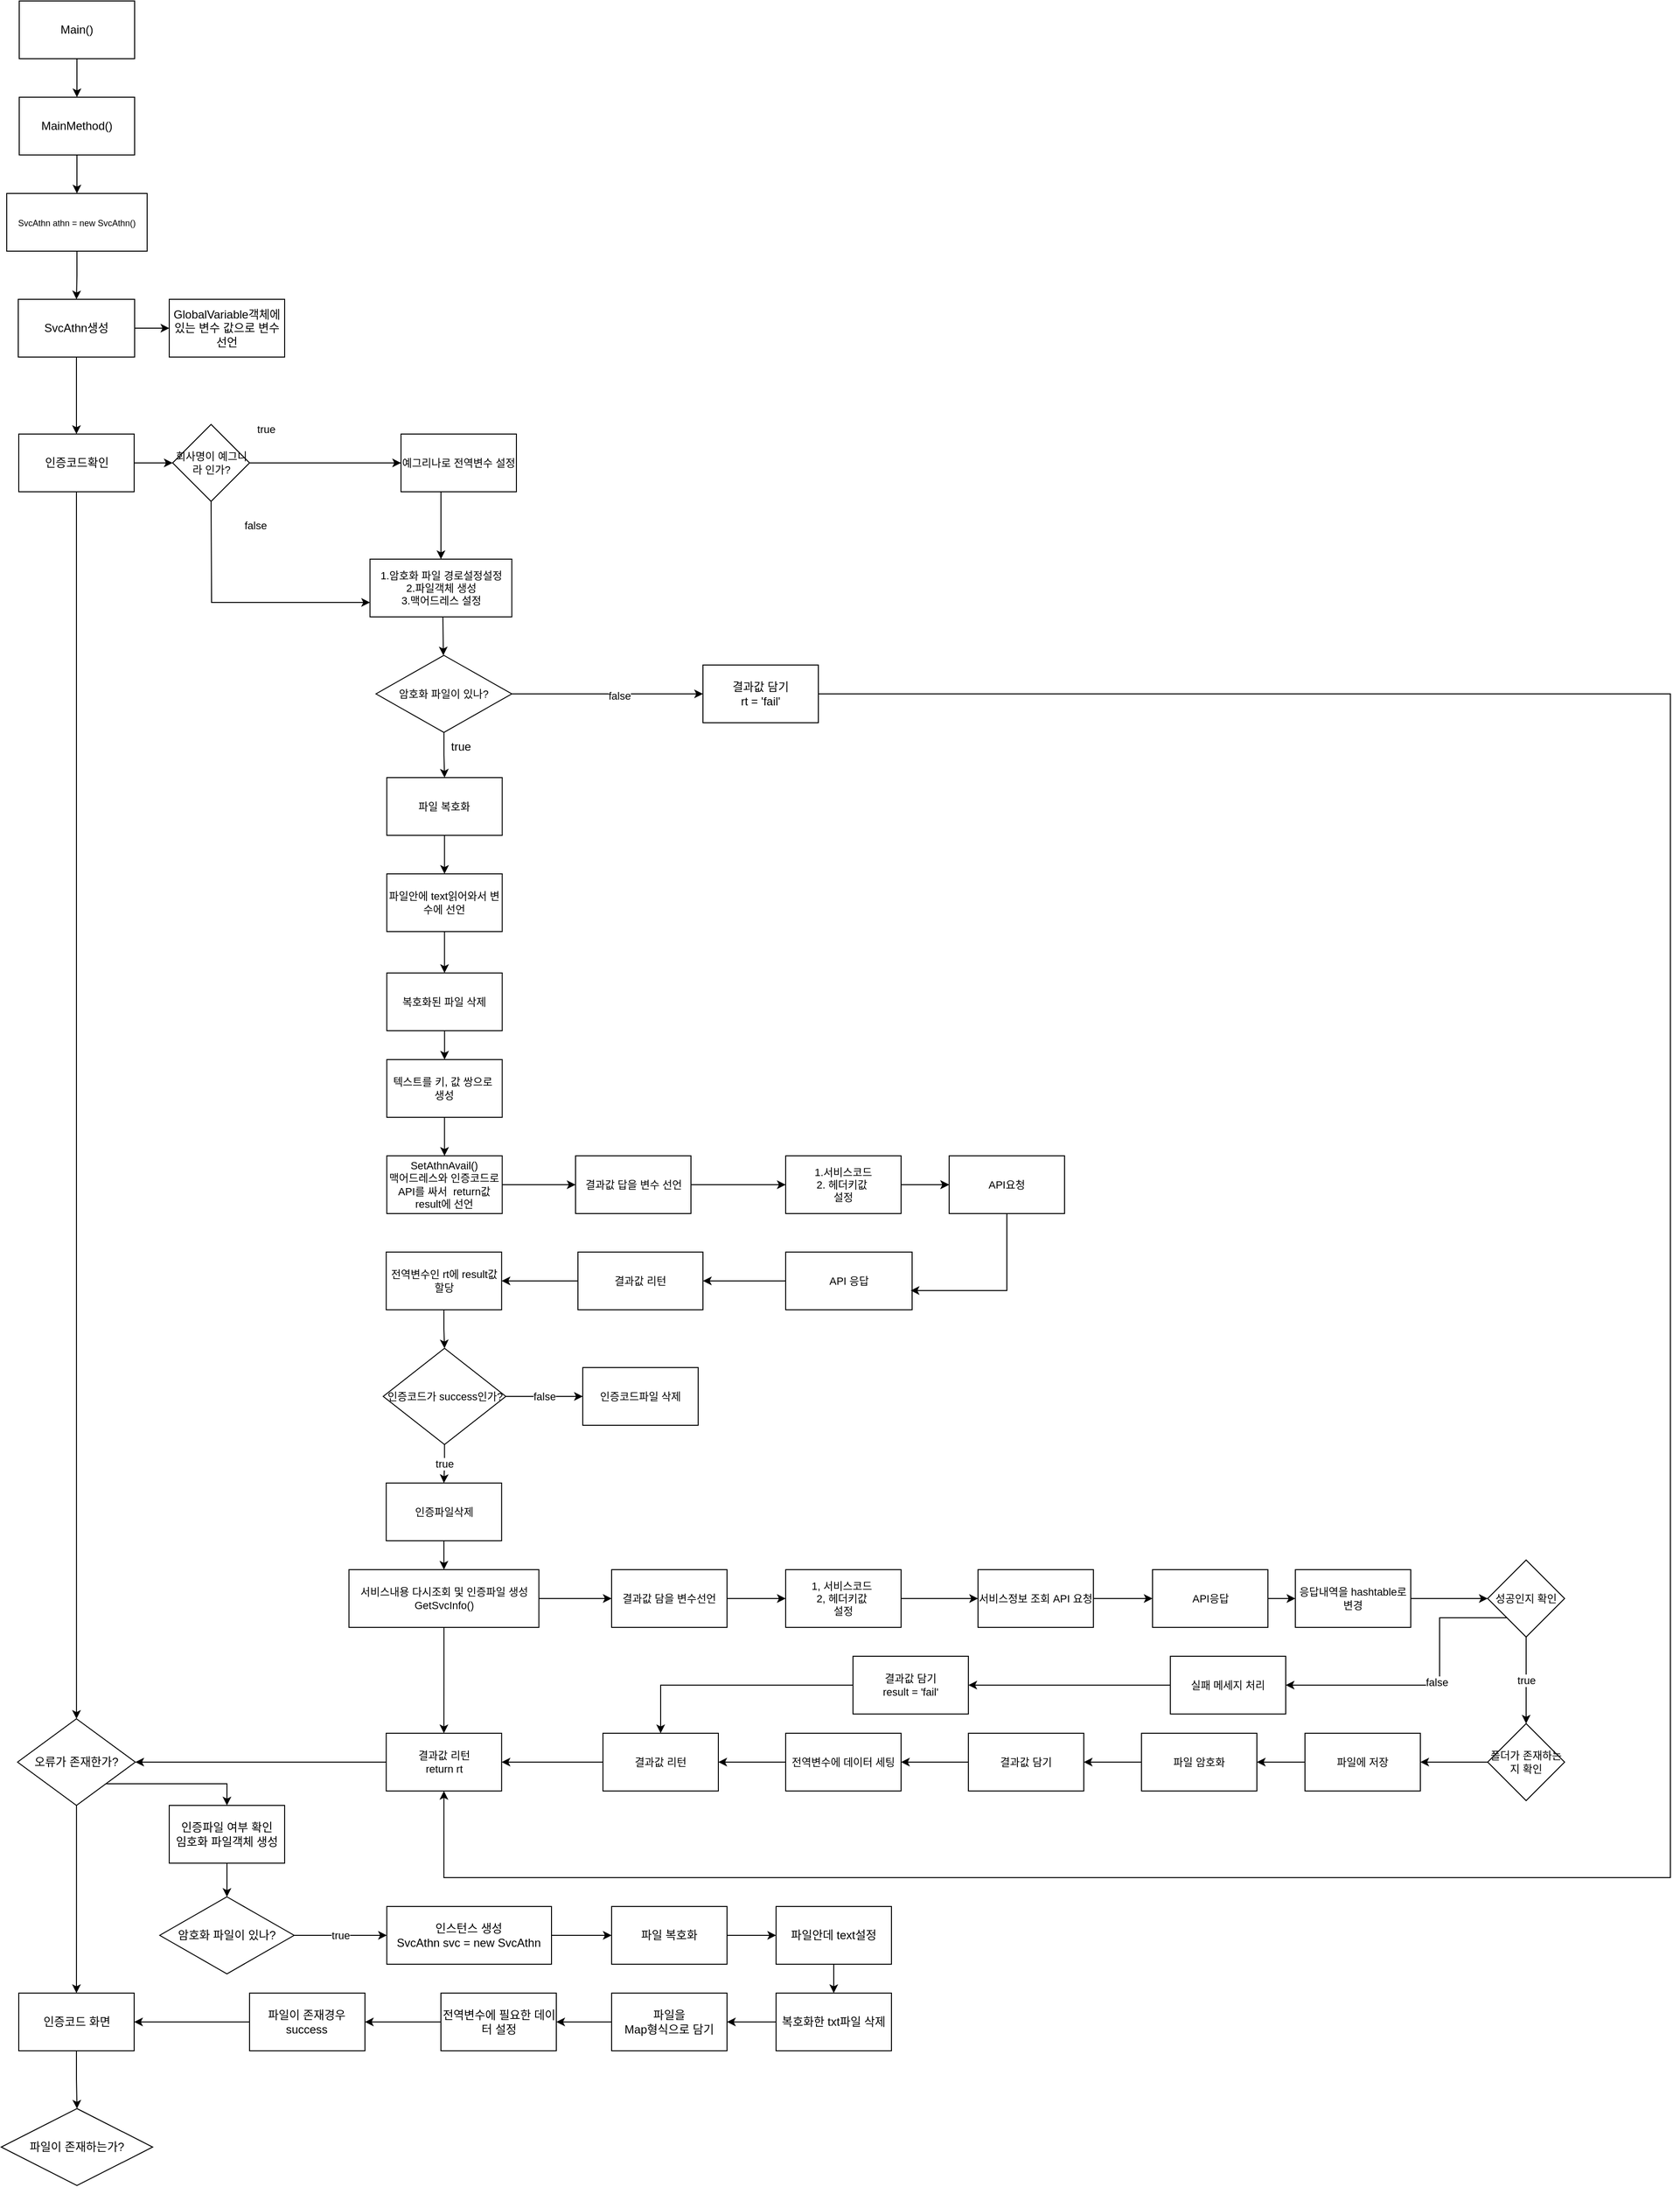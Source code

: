 <mxfile version="20.3.3" type="github">
  <diagram id="MAdHZuQtxRqNlHEqhnJB" name="순서도">
    <mxGraphModel dx="1185" dy="662" grid="1" gridSize="10" guides="1" tooltips="1" connect="1" arrows="1" fold="1" page="1" pageScale="1" pageWidth="1920" pageHeight="1200" math="0" shadow="0">
      <root>
        <mxCell id="0" />
        <mxCell id="1" parent="0" />
        <mxCell id="CQsBSXjhsrfqwExQ2lPQ-1" style="edgeStyle=orthogonalEdgeStyle;rounded=0;orthogonalLoop=1;jettySize=auto;html=1;" parent="1" source="CQsBSXjhsrfqwExQ2lPQ-2" target="CQsBSXjhsrfqwExQ2lPQ-4" edge="1">
          <mxGeometry relative="1" as="geometry" />
        </mxCell>
        <mxCell id="CQsBSXjhsrfqwExQ2lPQ-2" value="Main()" style="rounded=0;whiteSpace=wrap;html=1;" parent="1" vertex="1">
          <mxGeometry x="113" y="20" width="120" height="60" as="geometry" />
        </mxCell>
        <mxCell id="CQsBSXjhsrfqwExQ2lPQ-3" value="" style="edgeStyle=orthogonalEdgeStyle;rounded=0;orthogonalLoop=1;jettySize=auto;html=1;" parent="1" source="CQsBSXjhsrfqwExQ2lPQ-4" target="CQsBSXjhsrfqwExQ2lPQ-6" edge="1">
          <mxGeometry relative="1" as="geometry" />
        </mxCell>
        <mxCell id="CQsBSXjhsrfqwExQ2lPQ-4" value="MainMethod()" style="whiteSpace=wrap;html=1;" parent="1" vertex="1">
          <mxGeometry x="113" y="120" width="120" height="60" as="geometry" />
        </mxCell>
        <mxCell id="CQsBSXjhsrfqwExQ2lPQ-5" value="" style="edgeStyle=orthogonalEdgeStyle;rounded=0;orthogonalLoop=1;jettySize=auto;html=1;fontSize=11;" parent="1" source="CQsBSXjhsrfqwExQ2lPQ-6" target="CQsBSXjhsrfqwExQ2lPQ-9" edge="1">
          <mxGeometry relative="1" as="geometry" />
        </mxCell>
        <mxCell id="CQsBSXjhsrfqwExQ2lPQ-6" value="&lt;font style=&quot;font-size: 9px;&quot;&gt;SvcAthn athn = new SvcAthn()&lt;/font&gt;" style="whiteSpace=wrap;html=1;" parent="1" vertex="1">
          <mxGeometry x="100" y="220" width="146" height="60" as="geometry" />
        </mxCell>
        <mxCell id="CQsBSXjhsrfqwExQ2lPQ-7" value="" style="edgeStyle=orthogonalEdgeStyle;rounded=0;orthogonalLoop=1;jettySize=auto;html=1;fontSize=11;" parent="1" source="CQsBSXjhsrfqwExQ2lPQ-9" target="CQsBSXjhsrfqwExQ2lPQ-10" edge="1">
          <mxGeometry relative="1" as="geometry" />
        </mxCell>
        <mxCell id="CQsBSXjhsrfqwExQ2lPQ-8" value="" style="edgeStyle=orthogonalEdgeStyle;rounded=0;orthogonalLoop=1;jettySize=auto;html=1;fontSize=11;" parent="1" source="CQsBSXjhsrfqwExQ2lPQ-9" target="CQsBSXjhsrfqwExQ2lPQ-12" edge="1">
          <mxGeometry relative="1" as="geometry" />
        </mxCell>
        <mxCell id="CQsBSXjhsrfqwExQ2lPQ-9" value="SvcAthn생성" style="whiteSpace=wrap;html=1;" parent="1" vertex="1">
          <mxGeometry x="112" y="330" width="121" height="60" as="geometry" />
        </mxCell>
        <mxCell id="CQsBSXjhsrfqwExQ2lPQ-10" value="GlobalVariable객체에 있는 변수 값으로 변수 선언" style="whiteSpace=wrap;html=1;" parent="1" vertex="1">
          <mxGeometry x="269" y="330" width="120" height="60" as="geometry" />
        </mxCell>
        <mxCell id="CQsBSXjhsrfqwExQ2lPQ-11" value="" style="edgeStyle=orthogonalEdgeStyle;rounded=0;orthogonalLoop=1;jettySize=auto;html=1;fontSize=11;" parent="1" source="CQsBSXjhsrfqwExQ2lPQ-12" target="CQsBSXjhsrfqwExQ2lPQ-15" edge="1">
          <mxGeometry relative="1" as="geometry">
            <mxPoint x="312.5" y="500" as="targetPoint" />
          </mxGeometry>
        </mxCell>
        <mxCell id="f3ThY1ECnz5396Y3haZc-11" value="" style="edgeStyle=orthogonalEdgeStyle;rounded=0;orthogonalLoop=1;jettySize=auto;html=1;" edge="1" parent="1" source="CQsBSXjhsrfqwExQ2lPQ-12" target="f3ThY1ECnz5396Y3haZc-10">
          <mxGeometry relative="1" as="geometry" />
        </mxCell>
        <mxCell id="CQsBSXjhsrfqwExQ2lPQ-12" value="인증코드확인" style="whiteSpace=wrap;html=1;" parent="1" vertex="1">
          <mxGeometry x="112.5" y="470" width="120" height="60" as="geometry" />
        </mxCell>
        <mxCell id="CQsBSXjhsrfqwExQ2lPQ-13" value="" style="edgeStyle=orthogonalEdgeStyle;rounded=0;orthogonalLoop=1;jettySize=auto;html=1;fontSize=11;" parent="1" source="CQsBSXjhsrfqwExQ2lPQ-15" target="CQsBSXjhsrfqwExQ2lPQ-16" edge="1">
          <mxGeometry relative="1" as="geometry" />
        </mxCell>
        <mxCell id="CQsBSXjhsrfqwExQ2lPQ-14" value="" style="edgeStyle=orthogonalEdgeStyle;rounded=0;orthogonalLoop=1;jettySize=auto;html=1;fontSize=11;" parent="1" source="CQsBSXjhsrfqwExQ2lPQ-15" target="CQsBSXjhsrfqwExQ2lPQ-18" edge="1">
          <mxGeometry relative="1" as="geometry" />
        </mxCell>
        <mxCell id="CQsBSXjhsrfqwExQ2lPQ-15" value="회사명이 예그니라 인가?" style="rhombus;whiteSpace=wrap;html=1;fontSize=11;" parent="1" vertex="1">
          <mxGeometry x="272.5" y="460" width="80" height="80" as="geometry" />
        </mxCell>
        <mxCell id="CQsBSXjhsrfqwExQ2lPQ-16" value="예그리나로 전역변수 설정&lt;br&gt;" style="whiteSpace=wrap;html=1;fontSize=11;" parent="1" vertex="1">
          <mxGeometry x="510" y="470" width="120" height="60" as="geometry" />
        </mxCell>
        <mxCell id="CQsBSXjhsrfqwExQ2lPQ-18" value="1.암호화 파일 경로설정설정&lt;br&gt;2.파일객체 생성&lt;br&gt;3.맥어드레스 설정" style="whiteSpace=wrap;html=1;fontSize=11;" parent="1" vertex="1">
          <mxGeometry x="477.75" y="600" width="147.5" height="60" as="geometry" />
        </mxCell>
        <mxCell id="CQsBSXjhsrfqwExQ2lPQ-19" value="true" style="text;html=1;strokeColor=none;fillColor=none;align=center;verticalAlign=middle;whiteSpace=wrap;rounded=0;fontSize=11;" parent="1" vertex="1">
          <mxGeometry x="340" y="450" width="60" height="30" as="geometry" />
        </mxCell>
        <mxCell id="CQsBSXjhsrfqwExQ2lPQ-20" value="false" style="text;html=1;strokeColor=none;fillColor=none;align=center;verticalAlign=middle;whiteSpace=wrap;rounded=0;fontSize=11;" parent="1" vertex="1">
          <mxGeometry x="329" y="550" width="60" height="30" as="geometry" />
        </mxCell>
        <mxCell id="CQsBSXjhsrfqwExQ2lPQ-21" style="edgeStyle=orthogonalEdgeStyle;rounded=0;orthogonalLoop=1;jettySize=auto;html=1;exitX=0.5;exitY=1;exitDx=0;exitDy=0;fontSize=11;" parent="1" source="CQsBSXjhsrfqwExQ2lPQ-20" target="CQsBSXjhsrfqwExQ2lPQ-20" edge="1">
          <mxGeometry relative="1" as="geometry" />
        </mxCell>
        <mxCell id="CQsBSXjhsrfqwExQ2lPQ-22" value="" style="edgeStyle=orthogonalEdgeStyle;rounded=0;orthogonalLoop=1;jettySize=auto;html=1;fontSize=11;" parent="1" source="CQsBSXjhsrfqwExQ2lPQ-23" target="CQsBSXjhsrfqwExQ2lPQ-25" edge="1">
          <mxGeometry relative="1" as="geometry" />
        </mxCell>
        <mxCell id="j7D_HxCT9x_4Uurpp4O8-20" value="" style="edgeStyle=orthogonalEdgeStyle;rounded=0;orthogonalLoop=1;jettySize=auto;html=1;" edge="1" parent="1" source="CQsBSXjhsrfqwExQ2lPQ-23" target="j7D_HxCT9x_4Uurpp4O8-7">
          <mxGeometry relative="1" as="geometry">
            <Array as="points">
              <mxPoint x="780" y="740" />
              <mxPoint x="780" y="740" />
            </Array>
          </mxGeometry>
        </mxCell>
        <mxCell id="f3ThY1ECnz5396Y3haZc-14" value="false" style="edgeLabel;html=1;align=center;verticalAlign=middle;resizable=0;points=[];" vertex="1" connectable="0" parent="j7D_HxCT9x_4Uurpp4O8-20">
          <mxGeometry x="0.121" y="-2" relative="1" as="geometry">
            <mxPoint as="offset" />
          </mxGeometry>
        </mxCell>
        <mxCell id="CQsBSXjhsrfqwExQ2lPQ-23" value="암호화 파일이 있나?" style="rhombus;whiteSpace=wrap;html=1;fontSize=11;" parent="1" vertex="1">
          <mxGeometry x="484" y="700" width="141.25" height="80" as="geometry" />
        </mxCell>
        <mxCell id="CQsBSXjhsrfqwExQ2lPQ-24" value="" style="edgeStyle=orthogonalEdgeStyle;rounded=0;orthogonalLoop=1;jettySize=auto;html=1;fontSize=11;" parent="1" source="CQsBSXjhsrfqwExQ2lPQ-25" target="CQsBSXjhsrfqwExQ2lPQ-28" edge="1">
          <mxGeometry relative="1" as="geometry" />
        </mxCell>
        <mxCell id="CQsBSXjhsrfqwExQ2lPQ-25" value="파일 복호화" style="whiteSpace=wrap;html=1;fontSize=11;" parent="1" vertex="1">
          <mxGeometry x="495.25" y="827" width="120" height="60" as="geometry" />
        </mxCell>
        <mxCell id="CQsBSXjhsrfqwExQ2lPQ-27" value="" style="edgeStyle=orthogonalEdgeStyle;rounded=0;orthogonalLoop=1;jettySize=auto;html=1;fontSize=11;" parent="1" source="CQsBSXjhsrfqwExQ2lPQ-28" target="CQsBSXjhsrfqwExQ2lPQ-30" edge="1">
          <mxGeometry relative="1" as="geometry" />
        </mxCell>
        <mxCell id="CQsBSXjhsrfqwExQ2lPQ-28" value="파일안에 text읽어와서 변수에 선언" style="whiteSpace=wrap;html=1;fontSize=11;" parent="1" vertex="1">
          <mxGeometry x="495.25" y="927" width="120" height="60" as="geometry" />
        </mxCell>
        <mxCell id="CQsBSXjhsrfqwExQ2lPQ-29" value="" style="edgeStyle=orthogonalEdgeStyle;rounded=0;orthogonalLoop=1;jettySize=auto;html=1;fontSize=11;" parent="1" source="CQsBSXjhsrfqwExQ2lPQ-30" target="CQsBSXjhsrfqwExQ2lPQ-32" edge="1">
          <mxGeometry relative="1" as="geometry" />
        </mxCell>
        <mxCell id="CQsBSXjhsrfqwExQ2lPQ-30" value="복호화된 파일 삭제" style="whiteSpace=wrap;html=1;fontSize=11;" parent="1" vertex="1">
          <mxGeometry x="495.25" y="1030" width="120" height="60" as="geometry" />
        </mxCell>
        <mxCell id="CQsBSXjhsrfqwExQ2lPQ-31" value="" style="edgeStyle=orthogonalEdgeStyle;rounded=0;orthogonalLoop=1;jettySize=auto;html=1;fontSize=11;entryX=0.5;entryY=0;entryDx=0;entryDy=0;" parent="1" source="CQsBSXjhsrfqwExQ2lPQ-32" target="CQsBSXjhsrfqwExQ2lPQ-35" edge="1">
          <mxGeometry relative="1" as="geometry" />
        </mxCell>
        <mxCell id="CQsBSXjhsrfqwExQ2lPQ-32" value="텍스트를 키, 값 쌍으로&amp;nbsp; 생성" style="whiteSpace=wrap;html=1;fontSize=11;" parent="1" vertex="1">
          <mxGeometry x="495.25" y="1120" width="120" height="60" as="geometry" />
        </mxCell>
        <mxCell id="CQsBSXjhsrfqwExQ2lPQ-33" value="" style="edgeStyle=orthogonalEdgeStyle;rounded=0;orthogonalLoop=1;jettySize=auto;html=1;fontSize=11;" parent="1" source="CQsBSXjhsrfqwExQ2lPQ-35" target="CQsBSXjhsrfqwExQ2lPQ-37" edge="1">
          <mxGeometry relative="1" as="geometry" />
        </mxCell>
        <mxCell id="CQsBSXjhsrfqwExQ2lPQ-35" value="SetAthnAvail()&lt;br&gt;맥어드레스와 인증코드로 API를 싸서&amp;nbsp; return값&lt;br&gt;result에 선언" style="rounded=0;whiteSpace=wrap;html=1;fontSize=11;" parent="1" vertex="1">
          <mxGeometry x="495.25" y="1220" width="120" height="60" as="geometry" />
        </mxCell>
        <mxCell id="CQsBSXjhsrfqwExQ2lPQ-36" value="" style="edgeStyle=orthogonalEdgeStyle;rounded=0;orthogonalLoop=1;jettySize=auto;html=1;fontSize=11;" parent="1" source="CQsBSXjhsrfqwExQ2lPQ-37" target="CQsBSXjhsrfqwExQ2lPQ-39" edge="1">
          <mxGeometry relative="1" as="geometry" />
        </mxCell>
        <mxCell id="CQsBSXjhsrfqwExQ2lPQ-37" value="결과값 답을 변수 선언" style="whiteSpace=wrap;html=1;fontSize=11;rounded=0;" parent="1" vertex="1">
          <mxGeometry x="691.5" y="1220" width="120" height="60" as="geometry" />
        </mxCell>
        <mxCell id="CQsBSXjhsrfqwExQ2lPQ-38" value="" style="edgeStyle=orthogonalEdgeStyle;rounded=0;orthogonalLoop=1;jettySize=auto;html=1;fontSize=11;" parent="1" source="CQsBSXjhsrfqwExQ2lPQ-39" target="CQsBSXjhsrfqwExQ2lPQ-41" edge="1">
          <mxGeometry relative="1" as="geometry" />
        </mxCell>
        <mxCell id="j7D_HxCT9x_4Uurpp4O8-30" value="" style="edgeStyle=orthogonalEdgeStyle;rounded=0;orthogonalLoop=1;jettySize=auto;html=1;" edge="1" parent="1" source="CQsBSXjhsrfqwExQ2lPQ-39" target="CQsBSXjhsrfqwExQ2lPQ-41">
          <mxGeometry relative="1" as="geometry" />
        </mxCell>
        <mxCell id="CQsBSXjhsrfqwExQ2lPQ-39" value="1.서비스코드&lt;br&gt;2. 헤더키값&amp;nbsp;&lt;br&gt;설정" style="whiteSpace=wrap;html=1;fontSize=11;rounded=0;" parent="1" vertex="1">
          <mxGeometry x="910" y="1220" width="120" height="60" as="geometry" />
        </mxCell>
        <mxCell id="CQsBSXjhsrfqwExQ2lPQ-41" value="API요청&lt;br&gt;" style="whiteSpace=wrap;html=1;fontSize=11;rounded=0;" parent="1" vertex="1">
          <mxGeometry x="1080" y="1220" width="120" height="60" as="geometry" />
        </mxCell>
        <mxCell id="j7D_HxCT9x_4Uurpp4O8-28" value="" style="edgeStyle=orthogonalEdgeStyle;rounded=0;orthogonalLoop=1;jettySize=auto;html=1;" edge="1" parent="1" source="CQsBSXjhsrfqwExQ2lPQ-43" target="CQsBSXjhsrfqwExQ2lPQ-44">
          <mxGeometry relative="1" as="geometry" />
        </mxCell>
        <mxCell id="CQsBSXjhsrfqwExQ2lPQ-43" value="API 응답" style="whiteSpace=wrap;html=1;fontSize=11;rounded=0;" parent="1" vertex="1">
          <mxGeometry x="910" y="1320" width="131.5" height="60" as="geometry" />
        </mxCell>
        <mxCell id="j7D_HxCT9x_4Uurpp4O8-29" style="edgeStyle=orthogonalEdgeStyle;rounded=0;orthogonalLoop=1;jettySize=auto;html=1;entryX=1;entryY=0.5;entryDx=0;entryDy=0;" edge="1" parent="1" source="CQsBSXjhsrfqwExQ2lPQ-44" target="CQsBSXjhsrfqwExQ2lPQ-46">
          <mxGeometry relative="1" as="geometry" />
        </mxCell>
        <mxCell id="CQsBSXjhsrfqwExQ2lPQ-44" value="결과값 리턴" style="rounded=0;whiteSpace=wrap;html=1;fontSize=11;" parent="1" vertex="1">
          <mxGeometry x="694" y="1320" width="130" height="60" as="geometry" />
        </mxCell>
        <mxCell id="CQsBSXjhsrfqwExQ2lPQ-45" value="" style="edgeStyle=orthogonalEdgeStyle;rounded=0;orthogonalLoop=1;jettySize=auto;html=1;fontSize=11;" parent="1" source="CQsBSXjhsrfqwExQ2lPQ-46" target="CQsBSXjhsrfqwExQ2lPQ-48" edge="1">
          <mxGeometry relative="1" as="geometry" />
        </mxCell>
        <mxCell id="CQsBSXjhsrfqwExQ2lPQ-46" value="전역변수인 rt에 result값 할당" style="whiteSpace=wrap;html=1;fontSize=11;rounded=0;" parent="1" vertex="1">
          <mxGeometry x="494.62" y="1320" width="120" height="60" as="geometry" />
        </mxCell>
        <mxCell id="CQsBSXjhsrfqwExQ2lPQ-47" value="true" style="edgeStyle=orthogonalEdgeStyle;rounded=0;orthogonalLoop=1;jettySize=auto;html=1;fontSize=11;" parent="1" source="CQsBSXjhsrfqwExQ2lPQ-48" target="CQsBSXjhsrfqwExQ2lPQ-50" edge="1">
          <mxGeometry relative="1" as="geometry" />
        </mxCell>
        <mxCell id="j7D_HxCT9x_4Uurpp4O8-2" value="false" style="edgeStyle=orthogonalEdgeStyle;rounded=0;orthogonalLoop=1;jettySize=auto;html=1;" edge="1" parent="1" source="CQsBSXjhsrfqwExQ2lPQ-48" target="j7D_HxCT9x_4Uurpp4O8-1">
          <mxGeometry relative="1" as="geometry" />
        </mxCell>
        <mxCell id="CQsBSXjhsrfqwExQ2lPQ-48" value="인증코드가 success인가?" style="rhombus;whiteSpace=wrap;html=1;fontSize=11;rounded=0;" parent="1" vertex="1">
          <mxGeometry x="491.5" y="1420" width="127.5" height="100" as="geometry" />
        </mxCell>
        <mxCell id="CQsBSXjhsrfqwExQ2lPQ-49" value="" style="edgeStyle=orthogonalEdgeStyle;rounded=0;orthogonalLoop=1;jettySize=auto;html=1;fontSize=11;" parent="1" source="CQsBSXjhsrfqwExQ2lPQ-50" target="CQsBSXjhsrfqwExQ2lPQ-52" edge="1">
          <mxGeometry relative="1" as="geometry" />
        </mxCell>
        <mxCell id="CQsBSXjhsrfqwExQ2lPQ-50" value="인증파일삭제" style="whiteSpace=wrap;html=1;fontSize=11;rounded=0;" parent="1" vertex="1">
          <mxGeometry x="494.62" y="1560" width="120" height="60" as="geometry" />
        </mxCell>
        <mxCell id="CQsBSXjhsrfqwExQ2lPQ-51" value="" style="edgeStyle=orthogonalEdgeStyle;rounded=0;orthogonalLoop=1;jettySize=auto;html=1;fontSize=11;" parent="1" source="CQsBSXjhsrfqwExQ2lPQ-52" target="CQsBSXjhsrfqwExQ2lPQ-54" edge="1">
          <mxGeometry relative="1" as="geometry" />
        </mxCell>
        <mxCell id="f3ThY1ECnz5396Y3haZc-7" value="" style="edgeStyle=orthogonalEdgeStyle;rounded=0;orthogonalLoop=1;jettySize=auto;html=1;" edge="1" parent="1" source="CQsBSXjhsrfqwExQ2lPQ-52" target="f3ThY1ECnz5396Y3haZc-6">
          <mxGeometry relative="1" as="geometry" />
        </mxCell>
        <mxCell id="CQsBSXjhsrfqwExQ2lPQ-52" value="서비스내용 다시조회 및 인증파일 생성&lt;br&gt;GetSvcInfo()" style="whiteSpace=wrap;html=1;fontSize=11;rounded=0;" parent="1" vertex="1">
          <mxGeometry x="455.87" y="1650" width="197.5" height="60" as="geometry" />
        </mxCell>
        <mxCell id="CQsBSXjhsrfqwExQ2lPQ-53" value="" style="edgeStyle=orthogonalEdgeStyle;rounded=0;orthogonalLoop=1;jettySize=auto;html=1;fontSize=11;" parent="1" source="CQsBSXjhsrfqwExQ2lPQ-54" target="CQsBSXjhsrfqwExQ2lPQ-56" edge="1">
          <mxGeometry relative="1" as="geometry" />
        </mxCell>
        <mxCell id="CQsBSXjhsrfqwExQ2lPQ-54" value="결과값 담을 변수선언" style="whiteSpace=wrap;html=1;fontSize=11;rounded=0;" parent="1" vertex="1">
          <mxGeometry x="729" y="1650" width="120" height="60" as="geometry" />
        </mxCell>
        <mxCell id="CQsBSXjhsrfqwExQ2lPQ-55" value="" style="edgeStyle=orthogonalEdgeStyle;rounded=0;orthogonalLoop=1;jettySize=auto;html=1;fontSize=11;" parent="1" source="CQsBSXjhsrfqwExQ2lPQ-56" target="CQsBSXjhsrfqwExQ2lPQ-58" edge="1">
          <mxGeometry relative="1" as="geometry" />
        </mxCell>
        <mxCell id="CQsBSXjhsrfqwExQ2lPQ-56" value="1, 서비스코드&amp;nbsp;&lt;br&gt;2, 헤더키값&amp;nbsp;&lt;br&gt;설정" style="whiteSpace=wrap;html=1;fontSize=11;rounded=0;" parent="1" vertex="1">
          <mxGeometry x="910" y="1650" width="120" height="60" as="geometry" />
        </mxCell>
        <mxCell id="CQsBSXjhsrfqwExQ2lPQ-57" value="" style="edgeStyle=orthogonalEdgeStyle;rounded=0;orthogonalLoop=1;jettySize=auto;html=1;fontSize=11;" parent="1" source="CQsBSXjhsrfqwExQ2lPQ-58" target="CQsBSXjhsrfqwExQ2lPQ-60" edge="1">
          <mxGeometry relative="1" as="geometry" />
        </mxCell>
        <mxCell id="CQsBSXjhsrfqwExQ2lPQ-58" value="서비스정보 조회 API 요청" style="whiteSpace=wrap;html=1;fontSize=11;rounded=0;" parent="1" vertex="1">
          <mxGeometry x="1110" y="1650" width="120" height="60" as="geometry" />
        </mxCell>
        <mxCell id="CQsBSXjhsrfqwExQ2lPQ-59" value="" style="edgeStyle=orthogonalEdgeStyle;rounded=0;orthogonalLoop=1;jettySize=auto;html=1;fontSize=11;" parent="1" source="CQsBSXjhsrfqwExQ2lPQ-60" target="CQsBSXjhsrfqwExQ2lPQ-62" edge="1">
          <mxGeometry relative="1" as="geometry" />
        </mxCell>
        <mxCell id="CQsBSXjhsrfqwExQ2lPQ-60" value="API응답" style="whiteSpace=wrap;html=1;fontSize=11;rounded=0;" parent="1" vertex="1">
          <mxGeometry x="1291.5" y="1650" width="120" height="60" as="geometry" />
        </mxCell>
        <mxCell id="CQsBSXjhsrfqwExQ2lPQ-61" value="" style="edgeStyle=orthogonalEdgeStyle;rounded=0;orthogonalLoop=1;jettySize=auto;html=1;fontSize=11;" parent="1" source="CQsBSXjhsrfqwExQ2lPQ-62" target="CQsBSXjhsrfqwExQ2lPQ-65" edge="1">
          <mxGeometry relative="1" as="geometry" />
        </mxCell>
        <mxCell id="CQsBSXjhsrfqwExQ2lPQ-62" value="응답내역을 hashtable로 변경" style="whiteSpace=wrap;html=1;fontSize=11;rounded=0;" parent="1" vertex="1">
          <mxGeometry x="1440" y="1650" width="120" height="60" as="geometry" />
        </mxCell>
        <mxCell id="CQsBSXjhsrfqwExQ2lPQ-63" value="true" style="edgeStyle=orthogonalEdgeStyle;rounded=0;orthogonalLoop=1;jettySize=auto;html=1;fontSize=11;" parent="1" source="CQsBSXjhsrfqwExQ2lPQ-65" target="CQsBSXjhsrfqwExQ2lPQ-67" edge="1">
          <mxGeometry relative="1" as="geometry">
            <mxPoint x="1851.5" y="1780.0" as="targetPoint" />
          </mxGeometry>
        </mxCell>
        <mxCell id="f3ThY1ECnz5396Y3haZc-3" style="edgeStyle=orthogonalEdgeStyle;rounded=0;orthogonalLoop=1;jettySize=auto;html=1;exitX=0;exitY=1;exitDx=0;exitDy=0;entryX=1;entryY=0.5;entryDx=0;entryDy=0;" edge="1" parent="1" source="CQsBSXjhsrfqwExQ2lPQ-65" target="CQsBSXjhsrfqwExQ2lPQ-76">
          <mxGeometry relative="1" as="geometry">
            <Array as="points">
              <mxPoint x="1590" y="1700" />
              <mxPoint x="1590" y="1770" />
            </Array>
          </mxGeometry>
        </mxCell>
        <mxCell id="f3ThY1ECnz5396Y3haZc-4" value="false" style="edgeLabel;html=1;align=center;verticalAlign=middle;resizable=0;points=[];" vertex="1" connectable="0" parent="f3ThY1ECnz5396Y3haZc-3">
          <mxGeometry x="-0.046" y="-3" relative="1" as="geometry">
            <mxPoint as="offset" />
          </mxGeometry>
        </mxCell>
        <mxCell id="CQsBSXjhsrfqwExQ2lPQ-65" value="성공인지 확인" style="rhombus;whiteSpace=wrap;html=1;fontSize=11;rounded=0;" parent="1" vertex="1">
          <mxGeometry x="1640" y="1640" width="80" height="80" as="geometry" />
        </mxCell>
        <mxCell id="CQsBSXjhsrfqwExQ2lPQ-66" value="" style="edgeStyle=orthogonalEdgeStyle;rounded=0;orthogonalLoop=1;jettySize=auto;html=1;fontSize=11;" parent="1" source="CQsBSXjhsrfqwExQ2lPQ-67" target="CQsBSXjhsrfqwExQ2lPQ-69" edge="1">
          <mxGeometry relative="1" as="geometry" />
        </mxCell>
        <mxCell id="CQsBSXjhsrfqwExQ2lPQ-67" value="폴더가 존재하는지 확인" style="rhombus;whiteSpace=wrap;html=1;fontSize=11;" parent="1" vertex="1">
          <mxGeometry x="1640" y="1810.0" width="80" height="80" as="geometry" />
        </mxCell>
        <mxCell id="CQsBSXjhsrfqwExQ2lPQ-68" value="" style="edgeStyle=orthogonalEdgeStyle;rounded=0;orthogonalLoop=1;jettySize=auto;html=1;fontSize=11;" parent="1" source="CQsBSXjhsrfqwExQ2lPQ-69" target="CQsBSXjhsrfqwExQ2lPQ-71" edge="1">
          <mxGeometry relative="1" as="geometry" />
        </mxCell>
        <mxCell id="CQsBSXjhsrfqwExQ2lPQ-69" value="파일에 저장" style="whiteSpace=wrap;html=1;fontSize=11;" parent="1" vertex="1">
          <mxGeometry x="1450" y="1820.0" width="120" height="60" as="geometry" />
        </mxCell>
        <mxCell id="CQsBSXjhsrfqwExQ2lPQ-70" value="" style="edgeStyle=orthogonalEdgeStyle;rounded=0;orthogonalLoop=1;jettySize=auto;html=1;fontSize=11;" parent="1" source="CQsBSXjhsrfqwExQ2lPQ-71" target="CQsBSXjhsrfqwExQ2lPQ-73" edge="1">
          <mxGeometry relative="1" as="geometry" />
        </mxCell>
        <mxCell id="CQsBSXjhsrfqwExQ2lPQ-71" value="파일 암호화" style="whiteSpace=wrap;html=1;fontSize=11;" parent="1" vertex="1">
          <mxGeometry x="1280" y="1820.0" width="120" height="60" as="geometry" />
        </mxCell>
        <mxCell id="CQsBSXjhsrfqwExQ2lPQ-72" value="" style="edgeStyle=orthogonalEdgeStyle;rounded=0;orthogonalLoop=1;jettySize=auto;html=1;fontSize=11;" parent="1" source="CQsBSXjhsrfqwExQ2lPQ-73" target="CQsBSXjhsrfqwExQ2lPQ-75" edge="1">
          <mxGeometry relative="1" as="geometry" />
        </mxCell>
        <mxCell id="CQsBSXjhsrfqwExQ2lPQ-73" value="결과값 담기" style="whiteSpace=wrap;html=1;fontSize=11;" parent="1" vertex="1">
          <mxGeometry x="1100" y="1820.0" width="120" height="60" as="geometry" />
        </mxCell>
        <mxCell id="CQsBSXjhsrfqwExQ2lPQ-74" value="" style="edgeStyle=orthogonalEdgeStyle;rounded=0;orthogonalLoop=1;jettySize=auto;html=1;fontSize=11;" parent="1" source="CQsBSXjhsrfqwExQ2lPQ-75" target="CQsBSXjhsrfqwExQ2lPQ-77" edge="1">
          <mxGeometry relative="1" as="geometry" />
        </mxCell>
        <mxCell id="CQsBSXjhsrfqwExQ2lPQ-75" value="전역변수에 데이터 세팅" style="whiteSpace=wrap;html=1;fontSize=11;" parent="1" vertex="1">
          <mxGeometry x="910.0" y="1820.0" width="120" height="60" as="geometry" />
        </mxCell>
        <mxCell id="f3ThY1ECnz5396Y3haZc-2" value="" style="edgeStyle=orthogonalEdgeStyle;rounded=0;orthogonalLoop=1;jettySize=auto;html=1;" edge="1" parent="1" source="CQsBSXjhsrfqwExQ2lPQ-76" target="f3ThY1ECnz5396Y3haZc-1">
          <mxGeometry relative="1" as="geometry" />
        </mxCell>
        <mxCell id="CQsBSXjhsrfqwExQ2lPQ-76" value="실패 메세지 처리" style="whiteSpace=wrap;html=1;fontSize=11;rounded=0;" parent="1" vertex="1">
          <mxGeometry x="1310" y="1740" width="120" height="60" as="geometry" />
        </mxCell>
        <mxCell id="f3ThY1ECnz5396Y3haZc-8" style="edgeStyle=orthogonalEdgeStyle;rounded=0;orthogonalLoop=1;jettySize=auto;html=1;entryX=1;entryY=0.5;entryDx=0;entryDy=0;" edge="1" parent="1" source="CQsBSXjhsrfqwExQ2lPQ-77" target="f3ThY1ECnz5396Y3haZc-6">
          <mxGeometry relative="1" as="geometry" />
        </mxCell>
        <mxCell id="CQsBSXjhsrfqwExQ2lPQ-77" value="결과값 리턴" style="whiteSpace=wrap;html=1;fontSize=11;" parent="1" vertex="1">
          <mxGeometry x="720" y="1820.0" width="120" height="60" as="geometry" />
        </mxCell>
        <mxCell id="j7D_HxCT9x_4Uurpp4O8-1" value="인증코드파일 삭제" style="whiteSpace=wrap;html=1;fontSize=11;rounded=0;" vertex="1" parent="1">
          <mxGeometry x="699" y="1440" width="120" height="60" as="geometry" />
        </mxCell>
        <mxCell id="j7D_HxCT9x_4Uurpp4O8-6" value="true" style="text;html=1;align=center;verticalAlign=middle;resizable=0;points=[];autosize=1;strokeColor=none;fillColor=none;" vertex="1" parent="1">
          <mxGeometry x="551.5" y="780" width="40" height="30" as="geometry" />
        </mxCell>
        <mxCell id="f3ThY1ECnz5396Y3haZc-17" style="edgeStyle=orthogonalEdgeStyle;rounded=0;orthogonalLoop=1;jettySize=auto;html=1;entryX=0.5;entryY=1;entryDx=0;entryDy=0;" edge="1" parent="1" source="j7D_HxCT9x_4Uurpp4O8-7" target="f3ThY1ECnz5396Y3haZc-6">
          <mxGeometry relative="1" as="geometry">
            <Array as="points">
              <mxPoint x="1830" y="740" />
              <mxPoint x="1830" y="1970" />
              <mxPoint x="555" y="1970" />
            </Array>
          </mxGeometry>
        </mxCell>
        <mxCell id="j7D_HxCT9x_4Uurpp4O8-7" value="결과값 담기&lt;br&gt;rt = &#39;fail&#39;" style="rounded=0;whiteSpace=wrap;html=1;" vertex="1" parent="1">
          <mxGeometry x="824" y="710" width="120" height="60" as="geometry" />
        </mxCell>
        <mxCell id="j7D_HxCT9x_4Uurpp4O8-19" value="" style="endArrow=classic;html=1;rounded=0;" edge="1" parent="1">
          <mxGeometry width="50" height="50" relative="1" as="geometry">
            <mxPoint x="553.55" y="660" as="sourcePoint" />
            <mxPoint x="554.03" y="700" as="targetPoint" />
          </mxGeometry>
        </mxCell>
        <mxCell id="j7D_HxCT9x_4Uurpp4O8-21" value="" style="endArrow=classic;html=1;rounded=0;exitX=0.5;exitY=1;exitDx=0;exitDy=0;entryX=0;entryY=0.75;entryDx=0;entryDy=0;" edge="1" parent="1" source="CQsBSXjhsrfqwExQ2lPQ-15" target="CQsBSXjhsrfqwExQ2lPQ-18">
          <mxGeometry width="50" height="50" relative="1" as="geometry">
            <mxPoint x="290" y="625" as="sourcePoint" />
            <mxPoint x="313" y="680" as="targetPoint" />
            <Array as="points">
              <mxPoint x="313" y="645" />
            </Array>
          </mxGeometry>
        </mxCell>
        <mxCell id="j7D_HxCT9x_4Uurpp4O8-33" value="" style="endArrow=classic;html=1;rounded=0;exitX=0.5;exitY=1;exitDx=0;exitDy=0;" edge="1" parent="1" source="CQsBSXjhsrfqwExQ2lPQ-41">
          <mxGeometry width="50" height="50" relative="1" as="geometry">
            <mxPoint x="1130" y="1350" as="sourcePoint" />
            <mxPoint x="1040" y="1360" as="targetPoint" />
            <Array as="points">
              <mxPoint x="1140" y="1360" />
            </Array>
          </mxGeometry>
        </mxCell>
        <mxCell id="f3ThY1ECnz5396Y3haZc-5" style="edgeStyle=orthogonalEdgeStyle;rounded=0;orthogonalLoop=1;jettySize=auto;html=1;entryX=0.5;entryY=0;entryDx=0;entryDy=0;" edge="1" parent="1" source="f3ThY1ECnz5396Y3haZc-1" target="CQsBSXjhsrfqwExQ2lPQ-77">
          <mxGeometry relative="1" as="geometry" />
        </mxCell>
        <mxCell id="f3ThY1ECnz5396Y3haZc-1" value="결과값 담기&lt;br&gt;result = &#39;fail&#39;" style="rounded=0;whiteSpace=wrap;html=1;fontSize=11;" vertex="1" parent="1">
          <mxGeometry x="980" y="1740" width="120" height="60" as="geometry" />
        </mxCell>
        <mxCell id="f3ThY1ECnz5396Y3haZc-19" style="edgeStyle=orthogonalEdgeStyle;rounded=0;orthogonalLoop=1;jettySize=auto;html=1;entryX=1;entryY=0.5;entryDx=0;entryDy=0;" edge="1" parent="1" source="f3ThY1ECnz5396Y3haZc-6" target="f3ThY1ECnz5396Y3haZc-10">
          <mxGeometry relative="1" as="geometry" />
        </mxCell>
        <mxCell id="f3ThY1ECnz5396Y3haZc-6" value="결과값 리턴&lt;br&gt;return rt" style="whiteSpace=wrap;html=1;fontSize=11;rounded=0;" vertex="1" parent="1">
          <mxGeometry x="494.62" y="1820" width="120" height="60" as="geometry" />
        </mxCell>
        <mxCell id="f3ThY1ECnz5396Y3haZc-26" style="edgeStyle=orthogonalEdgeStyle;rounded=0;orthogonalLoop=1;jettySize=auto;html=1;exitX=1;exitY=1;exitDx=0;exitDy=0;entryX=0.5;entryY=0;entryDx=0;entryDy=0;" edge="1" parent="1" source="f3ThY1ECnz5396Y3haZc-10" target="f3ThY1ECnz5396Y3haZc-21">
          <mxGeometry relative="1" as="geometry" />
        </mxCell>
        <mxCell id="f3ThY1ECnz5396Y3haZc-44" value="" style="edgeStyle=orthogonalEdgeStyle;rounded=0;orthogonalLoop=1;jettySize=auto;html=1;" edge="1" parent="1" source="f3ThY1ECnz5396Y3haZc-10" target="f3ThY1ECnz5396Y3haZc-43">
          <mxGeometry relative="1" as="geometry" />
        </mxCell>
        <mxCell id="f3ThY1ECnz5396Y3haZc-10" value="오류가 존재한가?" style="rhombus;whiteSpace=wrap;html=1;" vertex="1" parent="1">
          <mxGeometry x="111.25" y="1805" width="122.5" height="90" as="geometry" />
        </mxCell>
        <mxCell id="f3ThY1ECnz5396Y3haZc-24" value="" style="edgeStyle=orthogonalEdgeStyle;rounded=0;orthogonalLoop=1;jettySize=auto;html=1;" edge="1" parent="1" source="f3ThY1ECnz5396Y3haZc-21" target="f3ThY1ECnz5396Y3haZc-23">
          <mxGeometry relative="1" as="geometry" />
        </mxCell>
        <mxCell id="f3ThY1ECnz5396Y3haZc-21" value="인증파일 여부 확인&lt;br&gt;임호화 파일객체 생성&lt;br&gt;" style="whiteSpace=wrap;html=1;" vertex="1" parent="1">
          <mxGeometry x="268.99" y="1895" width="120" height="60" as="geometry" />
        </mxCell>
        <mxCell id="f3ThY1ECnz5396Y3haZc-28" value="true" style="edgeStyle=orthogonalEdgeStyle;rounded=0;orthogonalLoop=1;jettySize=auto;html=1;" edge="1" parent="1" source="f3ThY1ECnz5396Y3haZc-23" target="f3ThY1ECnz5396Y3haZc-27">
          <mxGeometry relative="1" as="geometry" />
        </mxCell>
        <mxCell id="f3ThY1ECnz5396Y3haZc-23" value="암호화 파일이 있나?" style="rhombus;whiteSpace=wrap;html=1;" vertex="1" parent="1">
          <mxGeometry x="259.12" y="1990" width="139.75" height="80" as="geometry" />
        </mxCell>
        <mxCell id="f3ThY1ECnz5396Y3haZc-30" value="" style="edgeStyle=orthogonalEdgeStyle;rounded=0;orthogonalLoop=1;jettySize=auto;html=1;" edge="1" parent="1" source="f3ThY1ECnz5396Y3haZc-27" target="f3ThY1ECnz5396Y3haZc-29">
          <mxGeometry relative="1" as="geometry" />
        </mxCell>
        <mxCell id="f3ThY1ECnz5396Y3haZc-27" value="인스턴스 생성&lt;br&gt;SvcAthn svc = new SvcAthn" style="whiteSpace=wrap;html=1;" vertex="1" parent="1">
          <mxGeometry x="495.25" y="2000" width="171.25" height="60" as="geometry" />
        </mxCell>
        <mxCell id="f3ThY1ECnz5396Y3haZc-32" value="" style="edgeStyle=orthogonalEdgeStyle;rounded=0;orthogonalLoop=1;jettySize=auto;html=1;" edge="1" parent="1" source="f3ThY1ECnz5396Y3haZc-29" target="f3ThY1ECnz5396Y3haZc-31">
          <mxGeometry relative="1" as="geometry" />
        </mxCell>
        <mxCell id="f3ThY1ECnz5396Y3haZc-29" value="파일 복호화" style="whiteSpace=wrap;html=1;" vertex="1" parent="1">
          <mxGeometry x="729.005" y="2000" width="120" height="60" as="geometry" />
        </mxCell>
        <mxCell id="f3ThY1ECnz5396Y3haZc-34" value="" style="edgeStyle=orthogonalEdgeStyle;rounded=0;orthogonalLoop=1;jettySize=auto;html=1;" edge="1" parent="1" source="f3ThY1ECnz5396Y3haZc-31" target="f3ThY1ECnz5396Y3haZc-33">
          <mxGeometry relative="1" as="geometry" />
        </mxCell>
        <mxCell id="f3ThY1ECnz5396Y3haZc-31" value="파일안데 text설정" style="whiteSpace=wrap;html=1;" vertex="1" parent="1">
          <mxGeometry x="900.005" y="2000" width="120" height="60" as="geometry" />
        </mxCell>
        <mxCell id="f3ThY1ECnz5396Y3haZc-36" value="" style="edgeStyle=orthogonalEdgeStyle;rounded=0;orthogonalLoop=1;jettySize=auto;html=1;" edge="1" parent="1" source="f3ThY1ECnz5396Y3haZc-33" target="f3ThY1ECnz5396Y3haZc-35">
          <mxGeometry relative="1" as="geometry" />
        </mxCell>
        <mxCell id="f3ThY1ECnz5396Y3haZc-33" value="복호화한 txt파일 삭제" style="whiteSpace=wrap;html=1;" vertex="1" parent="1">
          <mxGeometry x="900.005" y="2090" width="120" height="60" as="geometry" />
        </mxCell>
        <mxCell id="f3ThY1ECnz5396Y3haZc-38" value="" style="edgeStyle=orthogonalEdgeStyle;rounded=0;orthogonalLoop=1;jettySize=auto;html=1;" edge="1" parent="1" source="f3ThY1ECnz5396Y3haZc-35" target="f3ThY1ECnz5396Y3haZc-37">
          <mxGeometry relative="1" as="geometry" />
        </mxCell>
        <mxCell id="f3ThY1ECnz5396Y3haZc-35" value="파일을&lt;br&gt;Map형식으로 담기" style="whiteSpace=wrap;html=1;" vertex="1" parent="1">
          <mxGeometry x="729.005" y="2090" width="120" height="60" as="geometry" />
        </mxCell>
        <mxCell id="f3ThY1ECnz5396Y3haZc-40" value="" style="edgeStyle=orthogonalEdgeStyle;rounded=0;orthogonalLoop=1;jettySize=auto;html=1;" edge="1" parent="1" source="f3ThY1ECnz5396Y3haZc-37" target="f3ThY1ECnz5396Y3haZc-39">
          <mxGeometry relative="1" as="geometry" />
        </mxCell>
        <mxCell id="f3ThY1ECnz5396Y3haZc-37" value="전역변수에 필요한 데이터 설정" style="whiteSpace=wrap;html=1;" vertex="1" parent="1">
          <mxGeometry x="551.505" y="2090" width="120" height="60" as="geometry" />
        </mxCell>
        <mxCell id="f3ThY1ECnz5396Y3haZc-42" value="" style="edgeStyle=orthogonalEdgeStyle;rounded=0;orthogonalLoop=1;jettySize=auto;html=1;" edge="1" parent="1" source="f3ThY1ECnz5396Y3haZc-39" target="f3ThY1ECnz5396Y3haZc-43">
          <mxGeometry relative="1" as="geometry">
            <mxPoint x="389.005" y="2200" as="targetPoint" />
          </mxGeometry>
        </mxCell>
        <mxCell id="f3ThY1ECnz5396Y3haZc-39" value="파일이 존재경우 success" style="whiteSpace=wrap;html=1;" vertex="1" parent="1">
          <mxGeometry x="352.495" y="2090" width="120" height="60" as="geometry" />
        </mxCell>
        <mxCell id="f3ThY1ECnz5396Y3haZc-46" value="" style="edgeStyle=orthogonalEdgeStyle;rounded=0;orthogonalLoop=1;jettySize=auto;html=1;" edge="1" parent="1" source="f3ThY1ECnz5396Y3haZc-43" target="f3ThY1ECnz5396Y3haZc-45">
          <mxGeometry relative="1" as="geometry" />
        </mxCell>
        <mxCell id="f3ThY1ECnz5396Y3haZc-43" value="인증코드 화면" style="whiteSpace=wrap;html=1;" vertex="1" parent="1">
          <mxGeometry x="112.5" y="2090" width="120" height="60" as="geometry" />
        </mxCell>
        <mxCell id="f3ThY1ECnz5396Y3haZc-45" value="파일이 존재하는가?" style="rhombus;whiteSpace=wrap;html=1;" vertex="1" parent="1">
          <mxGeometry x="94.25" y="2210" width="157.5" height="80" as="geometry" />
        </mxCell>
      </root>
    </mxGraphModel>
  </diagram>
</mxfile>
